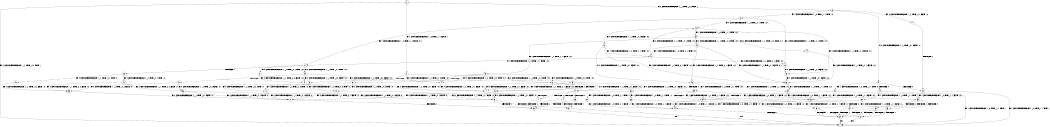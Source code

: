 digraph BCG {
size = "7, 10.5";
center = TRUE;
node [shape = circle];
0 [peripheries = 2];
0 -> 1 [label = "EX !0 !ATOMIC_EXCH_BRANCH (1, +1, TRUE, +0, 2, TRUE) !::"];
0 -> 2 [label = "EX !1 !ATOMIC_EXCH_BRANCH (1, +0, TRUE, +1, 1, FALSE) !::"];
0 -> 3 [label = "EX !0 !ATOMIC_EXCH_BRANCH (1, +1, TRUE, +0, 2, TRUE) !::"];
2 -> 4 [label = "EX !0 !ATOMIC_EXCH_BRANCH (1, +1, TRUE, +0, 2, TRUE) !:0:1:"];
2 -> 5 [label = "TERMINATE !1"];
2 -> 6 [label = "EX !0 !ATOMIC_EXCH_BRANCH (1, +1, TRUE, +0, 2, TRUE) !:0:1:"];
3 -> 7 [label = "EX !0 !ATOMIC_EXCH_BRANCH (1, +1, TRUE, +0, 1, FALSE) !:0:"];
3 -> 8 [label = "EX !1 !ATOMIC_EXCH_BRANCH (1, +0, TRUE, +1, 1, TRUE) !:0:"];
3 -> 9 [label = "EX !0 !ATOMIC_EXCH_BRANCH (1, +1, TRUE, +0, 1, FALSE) !:0:"];
4 -> 10 [label = "EX !0 !ATOMIC_EXCH_BRANCH (1, +1, TRUE, +0, 1, FALSE) !:0:1:"];
5 -> 11 [label = "EX !0 !ATOMIC_EXCH_BRANCH (1, +1, TRUE, +0, 2, TRUE) !:0:"];
5 -> 12 [label = "EX !0 !ATOMIC_EXCH_BRANCH (1, +1, TRUE, +0, 2, TRUE) !:0:"];
6 -> 10 [label = "EX !0 !ATOMIC_EXCH_BRANCH (1, +1, TRUE, +0, 1, FALSE) !:0:1:"];
6 -> 13 [label = "TERMINATE !1"];
6 -> 14 [label = "EX !0 !ATOMIC_EXCH_BRANCH (1, +1, TRUE, +0, 1, FALSE) !:0:1:"];
7 -> 15 [label = "TERMINATE !0"];
8 -> 16 [label = "EX !0 !ATOMIC_EXCH_BRANCH (1, +1, TRUE, +0, 1, TRUE) !:0:1:"];
8 -> 17 [label = "EX !1 !ATOMIC_EXCH_BRANCH (1, +0, TRUE, +1, 1, FALSE) !:0:1:"];
8 -> 18 [label = "EX !0 !ATOMIC_EXCH_BRANCH (1, +1, TRUE, +0, 1, TRUE) !:0:1:"];
9 -> 15 [label = "TERMINATE !0"];
9 -> 19 [label = "TERMINATE !0"];
9 -> 20 [label = "EX !1 !ATOMIC_EXCH_BRANCH (1, +0, TRUE, +1, 1, TRUE) !:0:"];
10 -> 21 [label = "TERMINATE !0"];
11 -> 22 [label = "EX !0 !ATOMIC_EXCH_BRANCH (1, +1, TRUE, +0, 1, FALSE) !:0:"];
12 -> 22 [label = "EX !0 !ATOMIC_EXCH_BRANCH (1, +1, TRUE, +0, 1, FALSE) !:0:"];
12 -> 23 [label = "EX !0 !ATOMIC_EXCH_BRANCH (1, +1, TRUE, +0, 1, FALSE) !:0:"];
13 -> 22 [label = "EX !0 !ATOMIC_EXCH_BRANCH (1, +1, TRUE, +0, 1, FALSE) !:0:"];
13 -> 23 [label = "EX !0 !ATOMIC_EXCH_BRANCH (1, +1, TRUE, +0, 1, FALSE) !:0:"];
14 -> 21 [label = "TERMINATE !0"];
14 -> 24 [label = "TERMINATE !1"];
14 -> 25 [label = "TERMINATE !0"];
15 -> 1 [label = "EX !1 !ATOMIC_EXCH_BRANCH (1, +0, TRUE, +1, 1, TRUE) !::"];
16 -> 26 [label = "EX !0 !ATOMIC_EXCH_BRANCH (1, +1, TRUE, +0, 2, FALSE) !:0:1:"];
17 -> 27 [label = "EX !0 !ATOMIC_EXCH_BRANCH (1, +1, TRUE, +0, 1, TRUE) !:0:1:"];
17 -> 28 [label = "TERMINATE !1"];
17 -> 29 [label = "EX !0 !ATOMIC_EXCH_BRANCH (1, +1, TRUE, +0, 1, TRUE) !:0:1:"];
18 -> 26 [label = "EX !0 !ATOMIC_EXCH_BRANCH (1, +1, TRUE, +0, 2, FALSE) !:0:1:"];
18 -> 30 [label = "EX !1 !ATOMIC_EXCH_BRANCH (1, +0, TRUE, +1, 1, TRUE) !:0:1:"];
18 -> 31 [label = "EX !0 !ATOMIC_EXCH_BRANCH (1, +1, TRUE, +0, 2, FALSE) !:0:1:"];
19 -> 1 [label = "EX !1 !ATOMIC_EXCH_BRANCH (1, +0, TRUE, +1, 1, TRUE) !::"];
19 -> 32 [label = "EX !1 !ATOMIC_EXCH_BRANCH (1, +0, TRUE, +1, 1, TRUE) !::"];
20 -> 33 [label = "EX !1 !ATOMIC_EXCH_BRANCH (1, +0, TRUE, +1, 1, FALSE) !:0:1:"];
20 -> 34 [label = "TERMINATE !0"];
20 -> 35 [label = "EX !1 !ATOMIC_EXCH_BRANCH (1, +0, TRUE, +1, 1, FALSE) !:0:1:"];
21 -> 36 [label = "TERMINATE !1"];
22 -> 36 [label = "TERMINATE !0"];
23 -> 36 [label = "TERMINATE !0"];
23 -> 37 [label = "TERMINATE !0"];
24 -> 36 [label = "TERMINATE !0"];
24 -> 37 [label = "TERMINATE !0"];
25 -> 36 [label = "TERMINATE !1"];
25 -> 37 [label = "TERMINATE !1"];
26 -> 38 [label = "EX !0 !ATOMIC_EXCH_BRANCH (1, +1, TRUE, +0, 1, FALSE) !:0:1:"];
27 -> 39 [label = "EX !0 !ATOMIC_EXCH_BRANCH (1, +1, TRUE, +0, 2, FALSE) !:0:1:"];
28 -> 40 [label = "EX !0 !ATOMIC_EXCH_BRANCH (1, +1, TRUE, +0, 1, TRUE) !:0:"];
28 -> 41 [label = "EX !0 !ATOMIC_EXCH_BRANCH (1, +1, TRUE, +0, 1, TRUE) !:0:"];
29 -> 39 [label = "EX !0 !ATOMIC_EXCH_BRANCH (1, +1, TRUE, +0, 2, FALSE) !:0:1:"];
29 -> 42 [label = "TERMINATE !1"];
29 -> 43 [label = "EX !0 !ATOMIC_EXCH_BRANCH (1, +1, TRUE, +0, 2, FALSE) !:0:1:"];
30 -> 44 [label = "EX !0 !ATOMIC_EXCH_BRANCH (1, +1, TRUE, +0, 2, TRUE) !:0:1:"];
30 -> 45 [label = "EX !1 !ATOMIC_EXCH_BRANCH (1, +0, TRUE, +1, 1, FALSE) !:0:1:"];
30 -> 46 [label = "EX !0 !ATOMIC_EXCH_BRANCH (1, +1, TRUE, +0, 2, TRUE) !:0:1:"];
31 -> 38 [label = "EX !0 !ATOMIC_EXCH_BRANCH (1, +1, TRUE, +0, 1, FALSE) !:0:1:"];
31 -> 47 [label = "EX !1 !ATOMIC_EXCH_BRANCH (1, +0, TRUE, +1, 1, TRUE) !:0:1:"];
31 -> 48 [label = "EX !0 !ATOMIC_EXCH_BRANCH (1, +1, TRUE, +0, 1, FALSE) !:0:1:"];
32 -> 49 [label = "EX !1 !ATOMIC_EXCH_BRANCH (1, +0, TRUE, +1, 1, FALSE) !:1:"];
32 -> 50 [label = "EX !1 !ATOMIC_EXCH_BRANCH (1, +0, TRUE, +1, 1, FALSE) !:1:"];
33 -> 51 [label = "TERMINATE !0"];
34 -> 49 [label = "EX !1 !ATOMIC_EXCH_BRANCH (1, +0, TRUE, +1, 1, FALSE) !:1:"];
34 -> 50 [label = "EX !1 !ATOMIC_EXCH_BRANCH (1, +0, TRUE, +1, 1, FALSE) !:1:"];
35 -> 51 [label = "TERMINATE !0"];
35 -> 52 [label = "TERMINATE !1"];
35 -> 53 [label = "TERMINATE !0"];
36 -> 1 [label = "exit"];
37 -> 1 [label = "exit"];
38 -> 54 [label = "EX !1 !ATOMIC_EXCH_BRANCH (1, +0, TRUE, +1, 1, TRUE) !:0:1:"];
39 -> 10 [label = "EX !0 !ATOMIC_EXCH_BRANCH (1, +1, TRUE, +0, 1, FALSE) !:0:1:"];
40 -> 55 [label = "EX !0 !ATOMIC_EXCH_BRANCH (1, +1, TRUE, +0, 2, FALSE) !:0:"];
41 -> 55 [label = "EX !0 !ATOMIC_EXCH_BRANCH (1, +1, TRUE, +0, 2, FALSE) !:0:"];
41 -> 56 [label = "EX !0 !ATOMIC_EXCH_BRANCH (1, +1, TRUE, +0, 2, FALSE) !:0:"];
42 -> 55 [label = "EX !0 !ATOMIC_EXCH_BRANCH (1, +1, TRUE, +0, 2, FALSE) !:0:"];
42 -> 56 [label = "EX !0 !ATOMIC_EXCH_BRANCH (1, +1, TRUE, +0, 2, FALSE) !:0:"];
43 -> 10 [label = "EX !0 !ATOMIC_EXCH_BRANCH (1, +1, TRUE, +0, 1, FALSE) !:0:1:"];
43 -> 13 [label = "TERMINATE !1"];
43 -> 14 [label = "EX !0 !ATOMIC_EXCH_BRANCH (1, +1, TRUE, +0, 1, FALSE) !:0:1:"];
44 -> 38 [label = "EX !0 !ATOMIC_EXCH_BRANCH (1, +1, TRUE, +0, 1, FALSE) !:0:1:"];
45 -> 4 [label = "EX !0 !ATOMIC_EXCH_BRANCH (1, +1, TRUE, +0, 2, TRUE) !:0:1:"];
45 -> 57 [label = "TERMINATE !1"];
45 -> 6 [label = "EX !0 !ATOMIC_EXCH_BRANCH (1, +1, TRUE, +0, 2, TRUE) !:0:1:"];
46 -> 38 [label = "EX !0 !ATOMIC_EXCH_BRANCH (1, +1, TRUE, +0, 1, FALSE) !:0:1:"];
46 -> 47 [label = "EX !1 !ATOMIC_EXCH_BRANCH (1, +0, TRUE, +1, 1, TRUE) !:0:1:"];
46 -> 48 [label = "EX !0 !ATOMIC_EXCH_BRANCH (1, +1, TRUE, +0, 1, FALSE) !:0:1:"];
47 -> 16 [label = "EX !0 !ATOMIC_EXCH_BRANCH (1, +1, TRUE, +0, 1, TRUE) !:0:1:"];
47 -> 17 [label = "EX !1 !ATOMIC_EXCH_BRANCH (1, +0, TRUE, +1, 1, FALSE) !:0:1:"];
47 -> 18 [label = "EX !0 !ATOMIC_EXCH_BRANCH (1, +1, TRUE, +0, 1, TRUE) !:0:1:"];
48 -> 54 [label = "EX !1 !ATOMIC_EXCH_BRANCH (1, +0, TRUE, +1, 1, TRUE) !:0:1:"];
48 -> 58 [label = "TERMINATE !0"];
48 -> 59 [label = "EX !1 !ATOMIC_EXCH_BRANCH (1, +0, TRUE, +1, 1, TRUE) !:0:1:"];
49 -> 60 [label = "TERMINATE !1"];
50 -> 60 [label = "TERMINATE !1"];
50 -> 61 [label = "TERMINATE !1"];
51 -> 60 [label = "TERMINATE !1"];
52 -> 60 [label = "TERMINATE !0"];
52 -> 61 [label = "TERMINATE !0"];
53 -> 60 [label = "TERMINATE !1"];
53 -> 61 [label = "TERMINATE !1"];
54 -> 33 [label = "EX !1 !ATOMIC_EXCH_BRANCH (1, +0, TRUE, +1, 1, FALSE) !:0:1:"];
55 -> 22 [label = "EX !0 !ATOMIC_EXCH_BRANCH (1, +1, TRUE, +0, 1, FALSE) !:0:"];
56 -> 22 [label = "EX !0 !ATOMIC_EXCH_BRANCH (1, +1, TRUE, +0, 1, FALSE) !:0:"];
56 -> 23 [label = "EX !0 !ATOMIC_EXCH_BRANCH (1, +1, TRUE, +0, 1, FALSE) !:0:"];
57 -> 11 [label = "EX !0 !ATOMIC_EXCH_BRANCH (1, +1, TRUE, +0, 2, TRUE) !:0:"];
57 -> 12 [label = "EX !0 !ATOMIC_EXCH_BRANCH (1, +1, TRUE, +0, 2, TRUE) !:0:"];
58 -> 62 [label = "EX !1 !ATOMIC_EXCH_BRANCH (1, +0, TRUE, +1, 1, TRUE) !:1:"];
58 -> 63 [label = "EX !1 !ATOMIC_EXCH_BRANCH (1, +0, TRUE, +1, 1, TRUE) !:1:"];
59 -> 33 [label = "EX !1 !ATOMIC_EXCH_BRANCH (1, +0, TRUE, +1, 1, FALSE) !:0:1:"];
59 -> 34 [label = "TERMINATE !0"];
59 -> 35 [label = "EX !1 !ATOMIC_EXCH_BRANCH (1, +0, TRUE, +1, 1, FALSE) !:0:1:"];
60 -> 1 [label = "exit"];
61 -> 1 [label = "exit"];
62 -> 49 [label = "EX !1 !ATOMIC_EXCH_BRANCH (1, +0, TRUE, +1, 1, FALSE) !:1:"];
63 -> 49 [label = "EX !1 !ATOMIC_EXCH_BRANCH (1, +0, TRUE, +1, 1, FALSE) !:1:"];
63 -> 50 [label = "EX !1 !ATOMIC_EXCH_BRANCH (1, +0, TRUE, +1, 1, FALSE) !:1:"];
}
